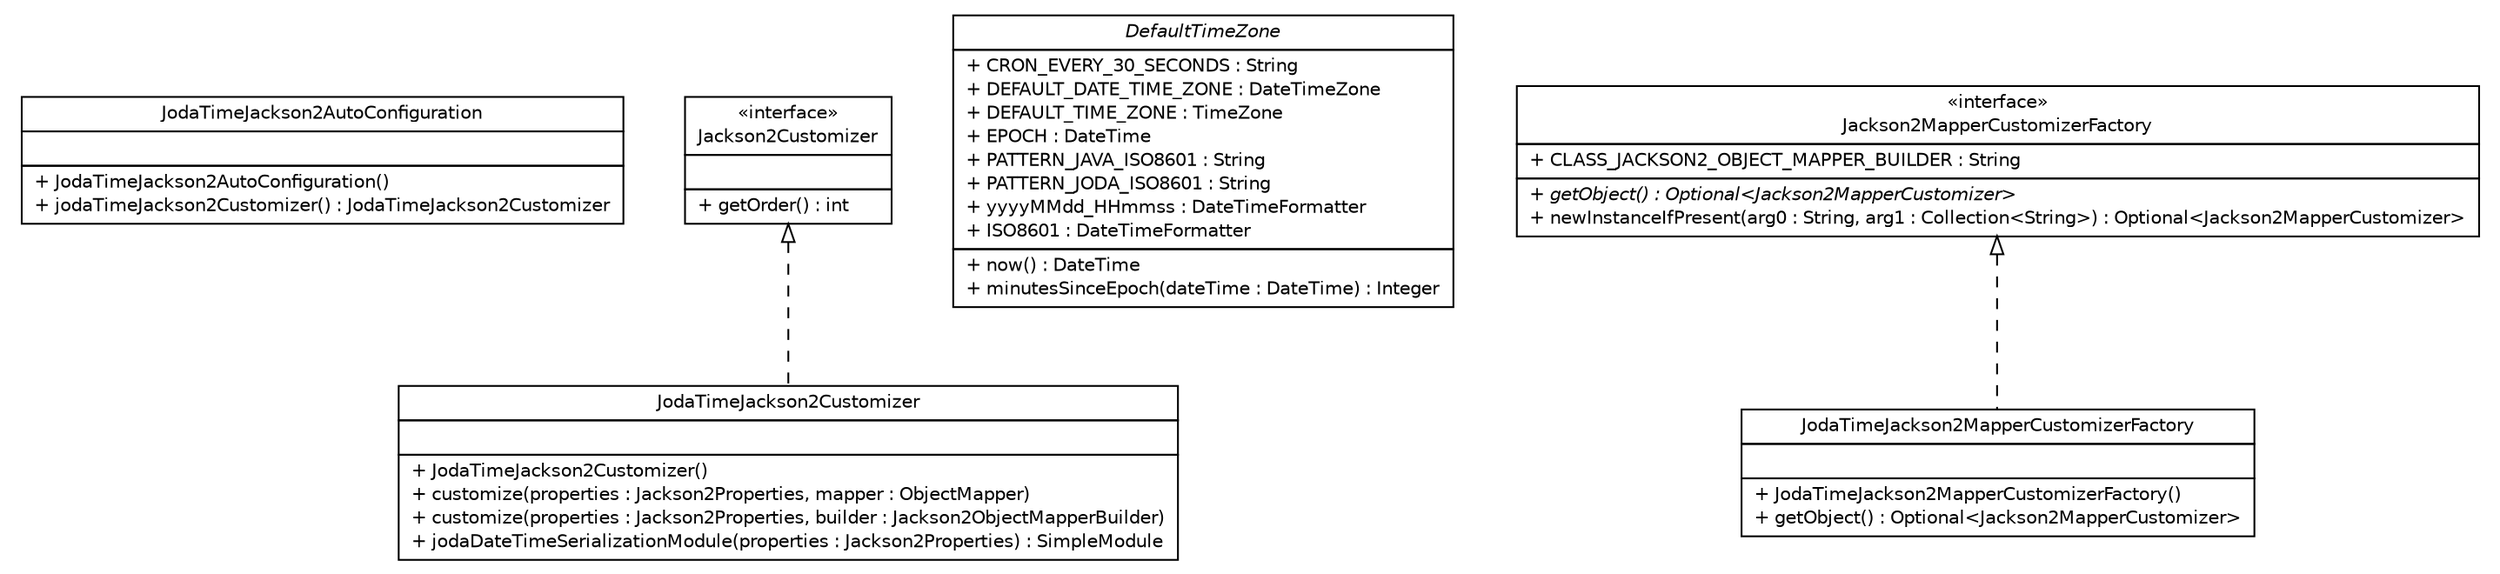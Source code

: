 #!/usr/local/bin/dot
#
# Class diagram 
# Generated by UMLGraph version R5_6-24-gf6e263 (http://www.umlgraph.org/)
#

digraph G {
	edge [fontname="Helvetica",fontsize=10,labelfontname="Helvetica",labelfontsize=10];
	node [fontname="Helvetica",fontsize=10,shape=plaintext];
	nodesep=0.25;
	ranksep=0.5;
	// top.infra.jackson2.JodaTimeJackson2AutoConfiguration
	c0 [label=<<table title="top.infra.jackson2.JodaTimeJackson2AutoConfiguration" border="0" cellborder="1" cellspacing="0" cellpadding="2" port="p" href="./JodaTimeJackson2AutoConfiguration.html">
		<tr><td><table border="0" cellspacing="0" cellpadding="1">
<tr><td align="center" balign="center"> JodaTimeJackson2AutoConfiguration </td></tr>
		</table></td></tr>
		<tr><td><table border="0" cellspacing="0" cellpadding="1">
<tr><td align="left" balign="left">  </td></tr>
		</table></td></tr>
		<tr><td><table border="0" cellspacing="0" cellpadding="1">
<tr><td align="left" balign="left"> + JodaTimeJackson2AutoConfiguration() </td></tr>
<tr><td align="left" balign="left"> + jodaTimeJackson2Customizer() : JodaTimeJackson2Customizer </td></tr>
		</table></td></tr>
		</table>>, URL="./JodaTimeJackson2AutoConfiguration.html", fontname="Helvetica", fontcolor="black", fontsize=10.0];
	// top.infra.jackson2.JodaTimeJackson2Customizer
	c1 [label=<<table title="top.infra.jackson2.JodaTimeJackson2Customizer" border="0" cellborder="1" cellspacing="0" cellpadding="2" port="p" href="./JodaTimeJackson2Customizer.html">
		<tr><td><table border="0" cellspacing="0" cellpadding="1">
<tr><td align="center" balign="center"> JodaTimeJackson2Customizer </td></tr>
		</table></td></tr>
		<tr><td><table border="0" cellspacing="0" cellpadding="1">
<tr><td align="left" balign="left">  </td></tr>
		</table></td></tr>
		<tr><td><table border="0" cellspacing="0" cellpadding="1">
<tr><td align="left" balign="left"> + JodaTimeJackson2Customizer() </td></tr>
<tr><td align="left" balign="left"> + customize(properties : Jackson2Properties, mapper : ObjectMapper) </td></tr>
<tr><td align="left" balign="left"> + customize(properties : Jackson2Properties, builder : Jackson2ObjectMapperBuilder) </td></tr>
<tr><td align="left" balign="left"> + jodaDateTimeSerializationModule(properties : Jackson2Properties) : SimpleModule </td></tr>
		</table></td></tr>
		</table>>, URL="./JodaTimeJackson2Customizer.html", fontname="Helvetica", fontcolor="black", fontsize=10.0];
	// top.infra.jackson2.DefaultTimeZone
	c2 [label=<<table title="top.infra.jackson2.DefaultTimeZone" border="0" cellborder="1" cellspacing="0" cellpadding="2" port="p" href="./DefaultTimeZone.html">
		<tr><td><table border="0" cellspacing="0" cellpadding="1">
<tr><td align="center" balign="center"><font face="Helvetica-Oblique"> DefaultTimeZone </font></td></tr>
		</table></td></tr>
		<tr><td><table border="0" cellspacing="0" cellpadding="1">
<tr><td align="left" balign="left"> + CRON_EVERY_30_SECONDS : String </td></tr>
<tr><td align="left" balign="left"> + DEFAULT_DATE_TIME_ZONE : DateTimeZone </td></tr>
<tr><td align="left" balign="left"> + DEFAULT_TIME_ZONE : TimeZone </td></tr>
<tr><td align="left" balign="left"> + EPOCH : DateTime </td></tr>
<tr><td align="left" balign="left"> + PATTERN_JAVA_ISO8601 : String </td></tr>
<tr><td align="left" balign="left"> + PATTERN_JODA_ISO8601 : String </td></tr>
<tr><td align="left" balign="left"> + yyyyMMdd_HHmmss : DateTimeFormatter </td></tr>
<tr><td align="left" balign="left"> + ISO8601 : DateTimeFormatter </td></tr>
		</table></td></tr>
		<tr><td><table border="0" cellspacing="0" cellpadding="1">
<tr><td align="left" balign="left"> + now() : DateTime </td></tr>
<tr><td align="left" balign="left"> + minutesSinceEpoch(dateTime : DateTime) : Integer </td></tr>
		</table></td></tr>
		</table>>, URL="./DefaultTimeZone.html", fontname="Helvetica", fontcolor="black", fontsize=10.0];
	// top.infra.jackson2.JodaTimeJackson2MapperCustomizerFactory
	c3 [label=<<table title="top.infra.jackson2.JodaTimeJackson2MapperCustomizerFactory" border="0" cellborder="1" cellspacing="0" cellpadding="2" port="p" href="./JodaTimeJackson2MapperCustomizerFactory.html">
		<tr><td><table border="0" cellspacing="0" cellpadding="1">
<tr><td align="center" balign="center"> JodaTimeJackson2MapperCustomizerFactory </td></tr>
		</table></td></tr>
		<tr><td><table border="0" cellspacing="0" cellpadding="1">
<tr><td align="left" balign="left">  </td></tr>
		</table></td></tr>
		<tr><td><table border="0" cellspacing="0" cellpadding="1">
<tr><td align="left" balign="left"> + JodaTimeJackson2MapperCustomizerFactory() </td></tr>
<tr><td align="left" balign="left"> + getObject() : Optional&lt;Jackson2MapperCustomizer&gt; </td></tr>
		</table></td></tr>
		</table>>, URL="./JodaTimeJackson2MapperCustomizerFactory.html", fontname="Helvetica", fontcolor="black", fontsize=10.0];
	//top.infra.jackson2.JodaTimeJackson2Customizer implements top.infra.jackson2.Jackson2Customizer
	c4:p -> c1:p [dir=back,arrowtail=empty,style=dashed];
	//top.infra.jackson2.JodaTimeJackson2MapperCustomizerFactory implements top.infra.jackson2.Jackson2MapperCustomizerFactory
	c5:p -> c3:p [dir=back,arrowtail=empty,style=dashed];
	// top.infra.jackson2.Jackson2Customizer
	c4 [label=<<table title="top.infra.jackson2.Jackson2Customizer" border="0" cellborder="1" cellspacing="0" cellpadding="2" port="p" href="http://java.sun.com/j2se/1.4.2/docs/api/top/infra/jackson2/Jackson2Customizer.html">
		<tr><td><table border="0" cellspacing="0" cellpadding="1">
<tr><td align="center" balign="center"> &#171;interface&#187; </td></tr>
<tr><td align="center" balign="center"> Jackson2Customizer </td></tr>
		</table></td></tr>
		<tr><td><table border="0" cellspacing="0" cellpadding="1">
<tr><td align="left" balign="left">  </td></tr>
		</table></td></tr>
		<tr><td><table border="0" cellspacing="0" cellpadding="1">
<tr><td align="left" balign="left"> + getOrder() : int </td></tr>
		</table></td></tr>
		</table>>, URL="http://java.sun.com/j2se/1.4.2/docs/api/top/infra/jackson2/Jackson2Customizer.html", fontname="Helvetica", fontcolor="black", fontsize=10.0];
	// top.infra.jackson2.Jackson2MapperCustomizerFactory
	c5 [label=<<table title="top.infra.jackson2.Jackson2MapperCustomizerFactory" border="0" cellborder="1" cellspacing="0" cellpadding="2" port="p" href="http://java.sun.com/j2se/1.4.2/docs/api/top/infra/jackson2/Jackson2MapperCustomizerFactory.html">
		<tr><td><table border="0" cellspacing="0" cellpadding="1">
<tr><td align="center" balign="center"> &#171;interface&#187; </td></tr>
<tr><td align="center" balign="center"> Jackson2MapperCustomizerFactory </td></tr>
		</table></td></tr>
		<tr><td><table border="0" cellspacing="0" cellpadding="1">
<tr><td align="left" balign="left"> + CLASS_JACKSON2_OBJECT_MAPPER_BUILDER : String </td></tr>
		</table></td></tr>
		<tr><td><table border="0" cellspacing="0" cellpadding="1">
<tr><td align="left" balign="left"><font face="Helvetica-Oblique" point-size="10.0"> + getObject() : Optional&lt;Jackson2MapperCustomizer&gt; </font></td></tr>
<tr><td align="left" balign="left"> + newInstanceIfPresent(arg0 : String, arg1 : Collection&lt;String&gt;) : Optional&lt;Jackson2MapperCustomizer&gt; </td></tr>
		</table></td></tr>
		</table>>, URL="http://java.sun.com/j2se/1.4.2/docs/api/top/infra/jackson2/Jackson2MapperCustomizerFactory.html", fontname="Helvetica", fontcolor="black", fontsize=10.0];
}

